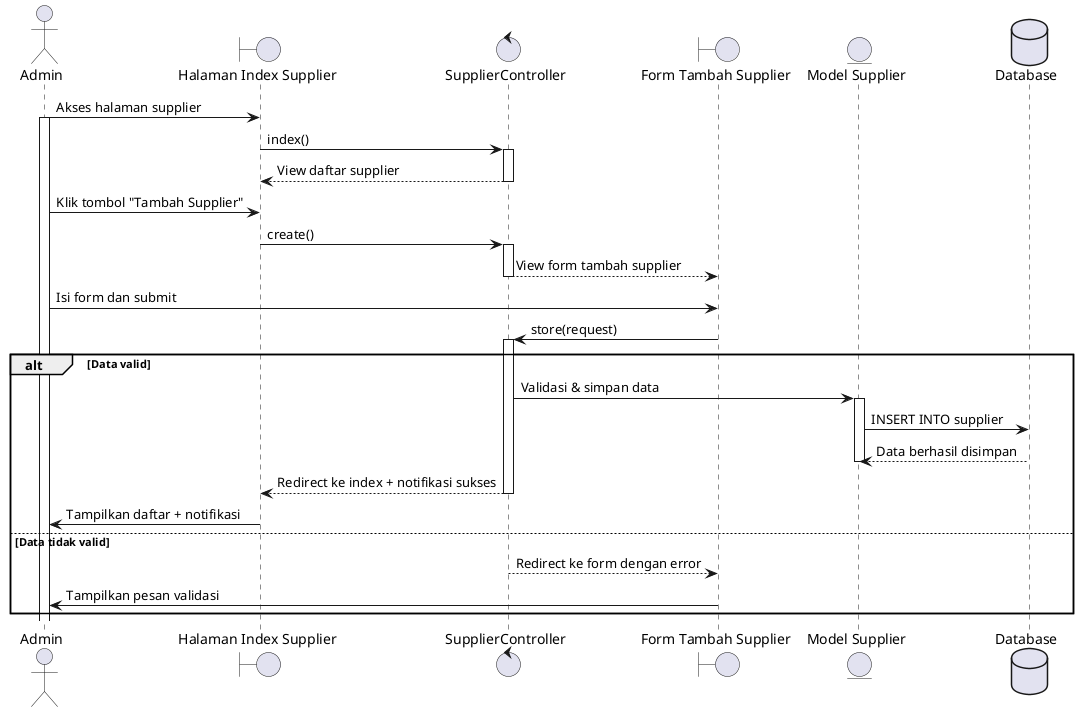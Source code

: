@startuml
actor Admin

boundary "Halaman Index Supplier" as SupplierIndex
control "SupplierController" as SupplierController
boundary "Form Tambah Supplier" as SupplierForm
entity "Model Supplier" as SupplierModel
database "Database" as DB

Admin -> SupplierIndex: Akses halaman supplier
activate Admin
SupplierIndex -> SupplierController: index()
activate SupplierController
SupplierController --> SupplierIndex: View daftar supplier
deactivate SupplierController

Admin -> SupplierIndex: Klik tombol "Tambah Supplier"
SupplierIndex -> SupplierController: create()
activate SupplierController
SupplierController --> SupplierForm: View form tambah supplier
deactivate SupplierController

Admin -> SupplierForm: Isi form dan submit
SupplierForm -> SupplierController: store(request)
activate SupplierController

alt Data valid
    SupplierController -> SupplierModel: Validasi & simpan data
    activate SupplierModel
    SupplierModel -> DB: INSERT INTO supplier
    DB --> SupplierModel: Data berhasil disimpan
    deactivate SupplierModel

    SupplierController --> SupplierIndex: Redirect ke index + notifikasi sukses
    deactivate SupplierController
    SupplierIndex -> Admin: Tampilkan daftar + notifikasi
else Data tidak valid
    SupplierController --> SupplierForm: Redirect ke form dengan error
    deactivate SupplierController
    SupplierForm -> Admin: Tampilkan pesan validasi
end

@enduml
